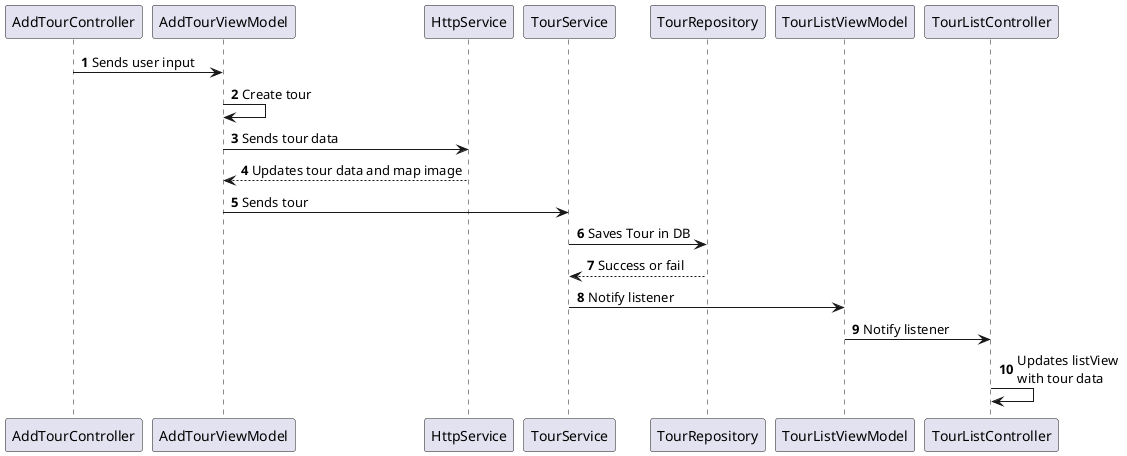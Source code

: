 @startuml
'https://plantuml.com/sequence-diagram

autonumber

AddTourController -> AddTourViewModel: Sends user input
AddTourViewModel -> AddTourViewModel: Create tour
AddTourViewModel -> HttpService: Sends tour data
HttpService --> AddTourViewModel: Updates tour data and map image
AddTourViewModel -> TourService: Sends tour
TourService -> TourRepository: Saves Tour in DB
TourRepository --> TourService: Success or fail
TourService -> TourListViewModel: Notify listener
TourListViewModel -> TourListController: Notify listener
TourListController -> TourListController: Updates listView \nwith tour data

@enduml